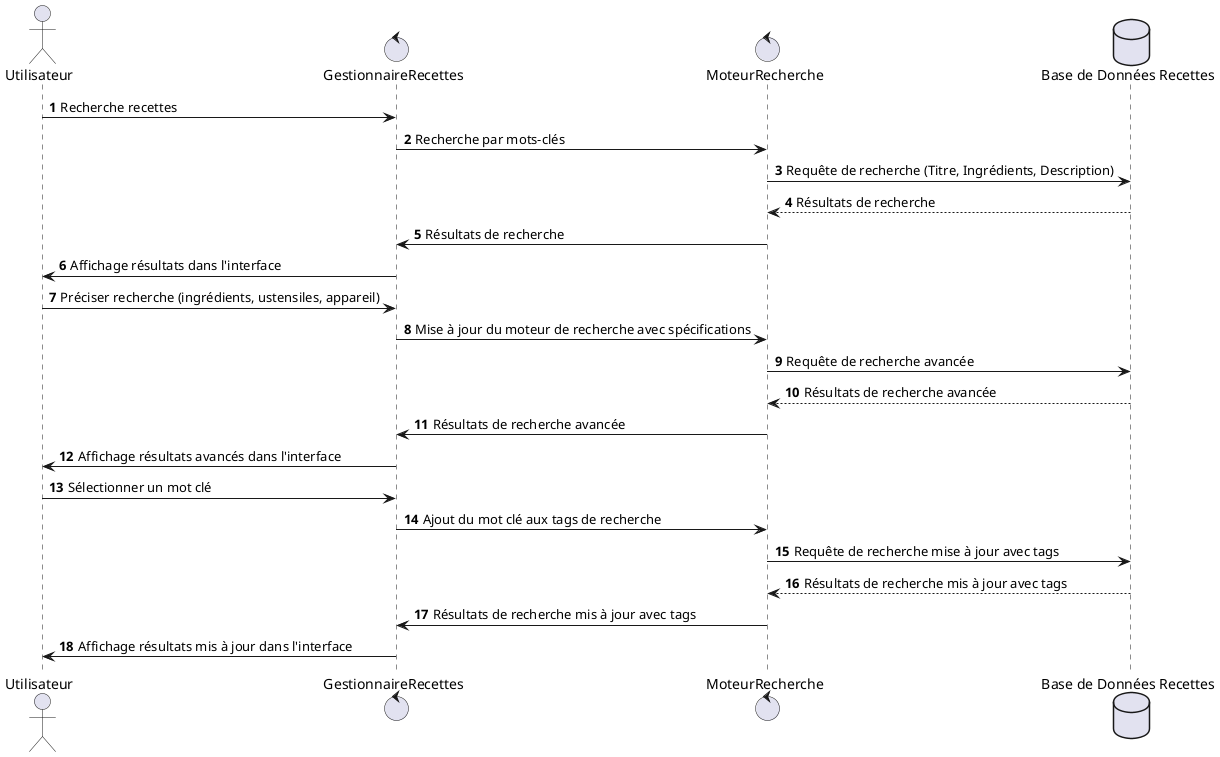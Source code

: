 @startuml

actor Utilisateur as U
control "GestionnaireRecettes" as GR
control "MoteurRecherche" as MR
database "Base de Données Recettes" as BD

autonumber

U -> GR: Recherche recettes
GR -> MR: Recherche par mots-clés
MR -> BD: Requête de recherche (Titre, Ingrédients, Description)
BD --> MR: Résultats de recherche
MR -> GR: Résultats de recherche
GR -> U: Affichage résultats dans l'interface

U -> GR: Préciser recherche (ingrédients, ustensiles, appareil)
GR -> MR: Mise à jour du moteur de recherche avec spécifications
MR -> BD: Requête de recherche avancée
BD --> MR: Résultats de recherche avancée
MR -> GR: Résultats de recherche avancée
GR -> U: Affichage résultats avancés dans l'interface

U -> GR: Sélectionner un mot clé
GR -> MR: Ajout du mot clé aux tags de recherche
MR -> BD: Requête de recherche mise à jour avec tags
BD --> MR: Résultats de recherche mis à jour avec tags
MR -> GR: Résultats de recherche mis à jour avec tags
GR -> U: Affichage résultats mis à jour dans l'interface

@enduml
